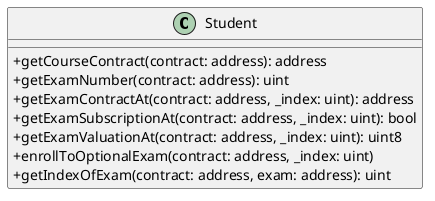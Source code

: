 @startuml
skinparam classAttributeIconSize 0
class Student {
+ getCourseContract(contract: address): address
+ getExamNumber(contract: address): uint
+ getExamContractAt(contract: address, _index: uint): address
+ getExamSubscriptionAt(contract: address, _index: uint): bool
+ getExamValuationAt(contract: address, _index: uint): uint8
+ enrollToOptionalExam(contract: address, _index: uint)
+ getIndexOfExam(contract: address, exam: address): uint
}
@enduml
